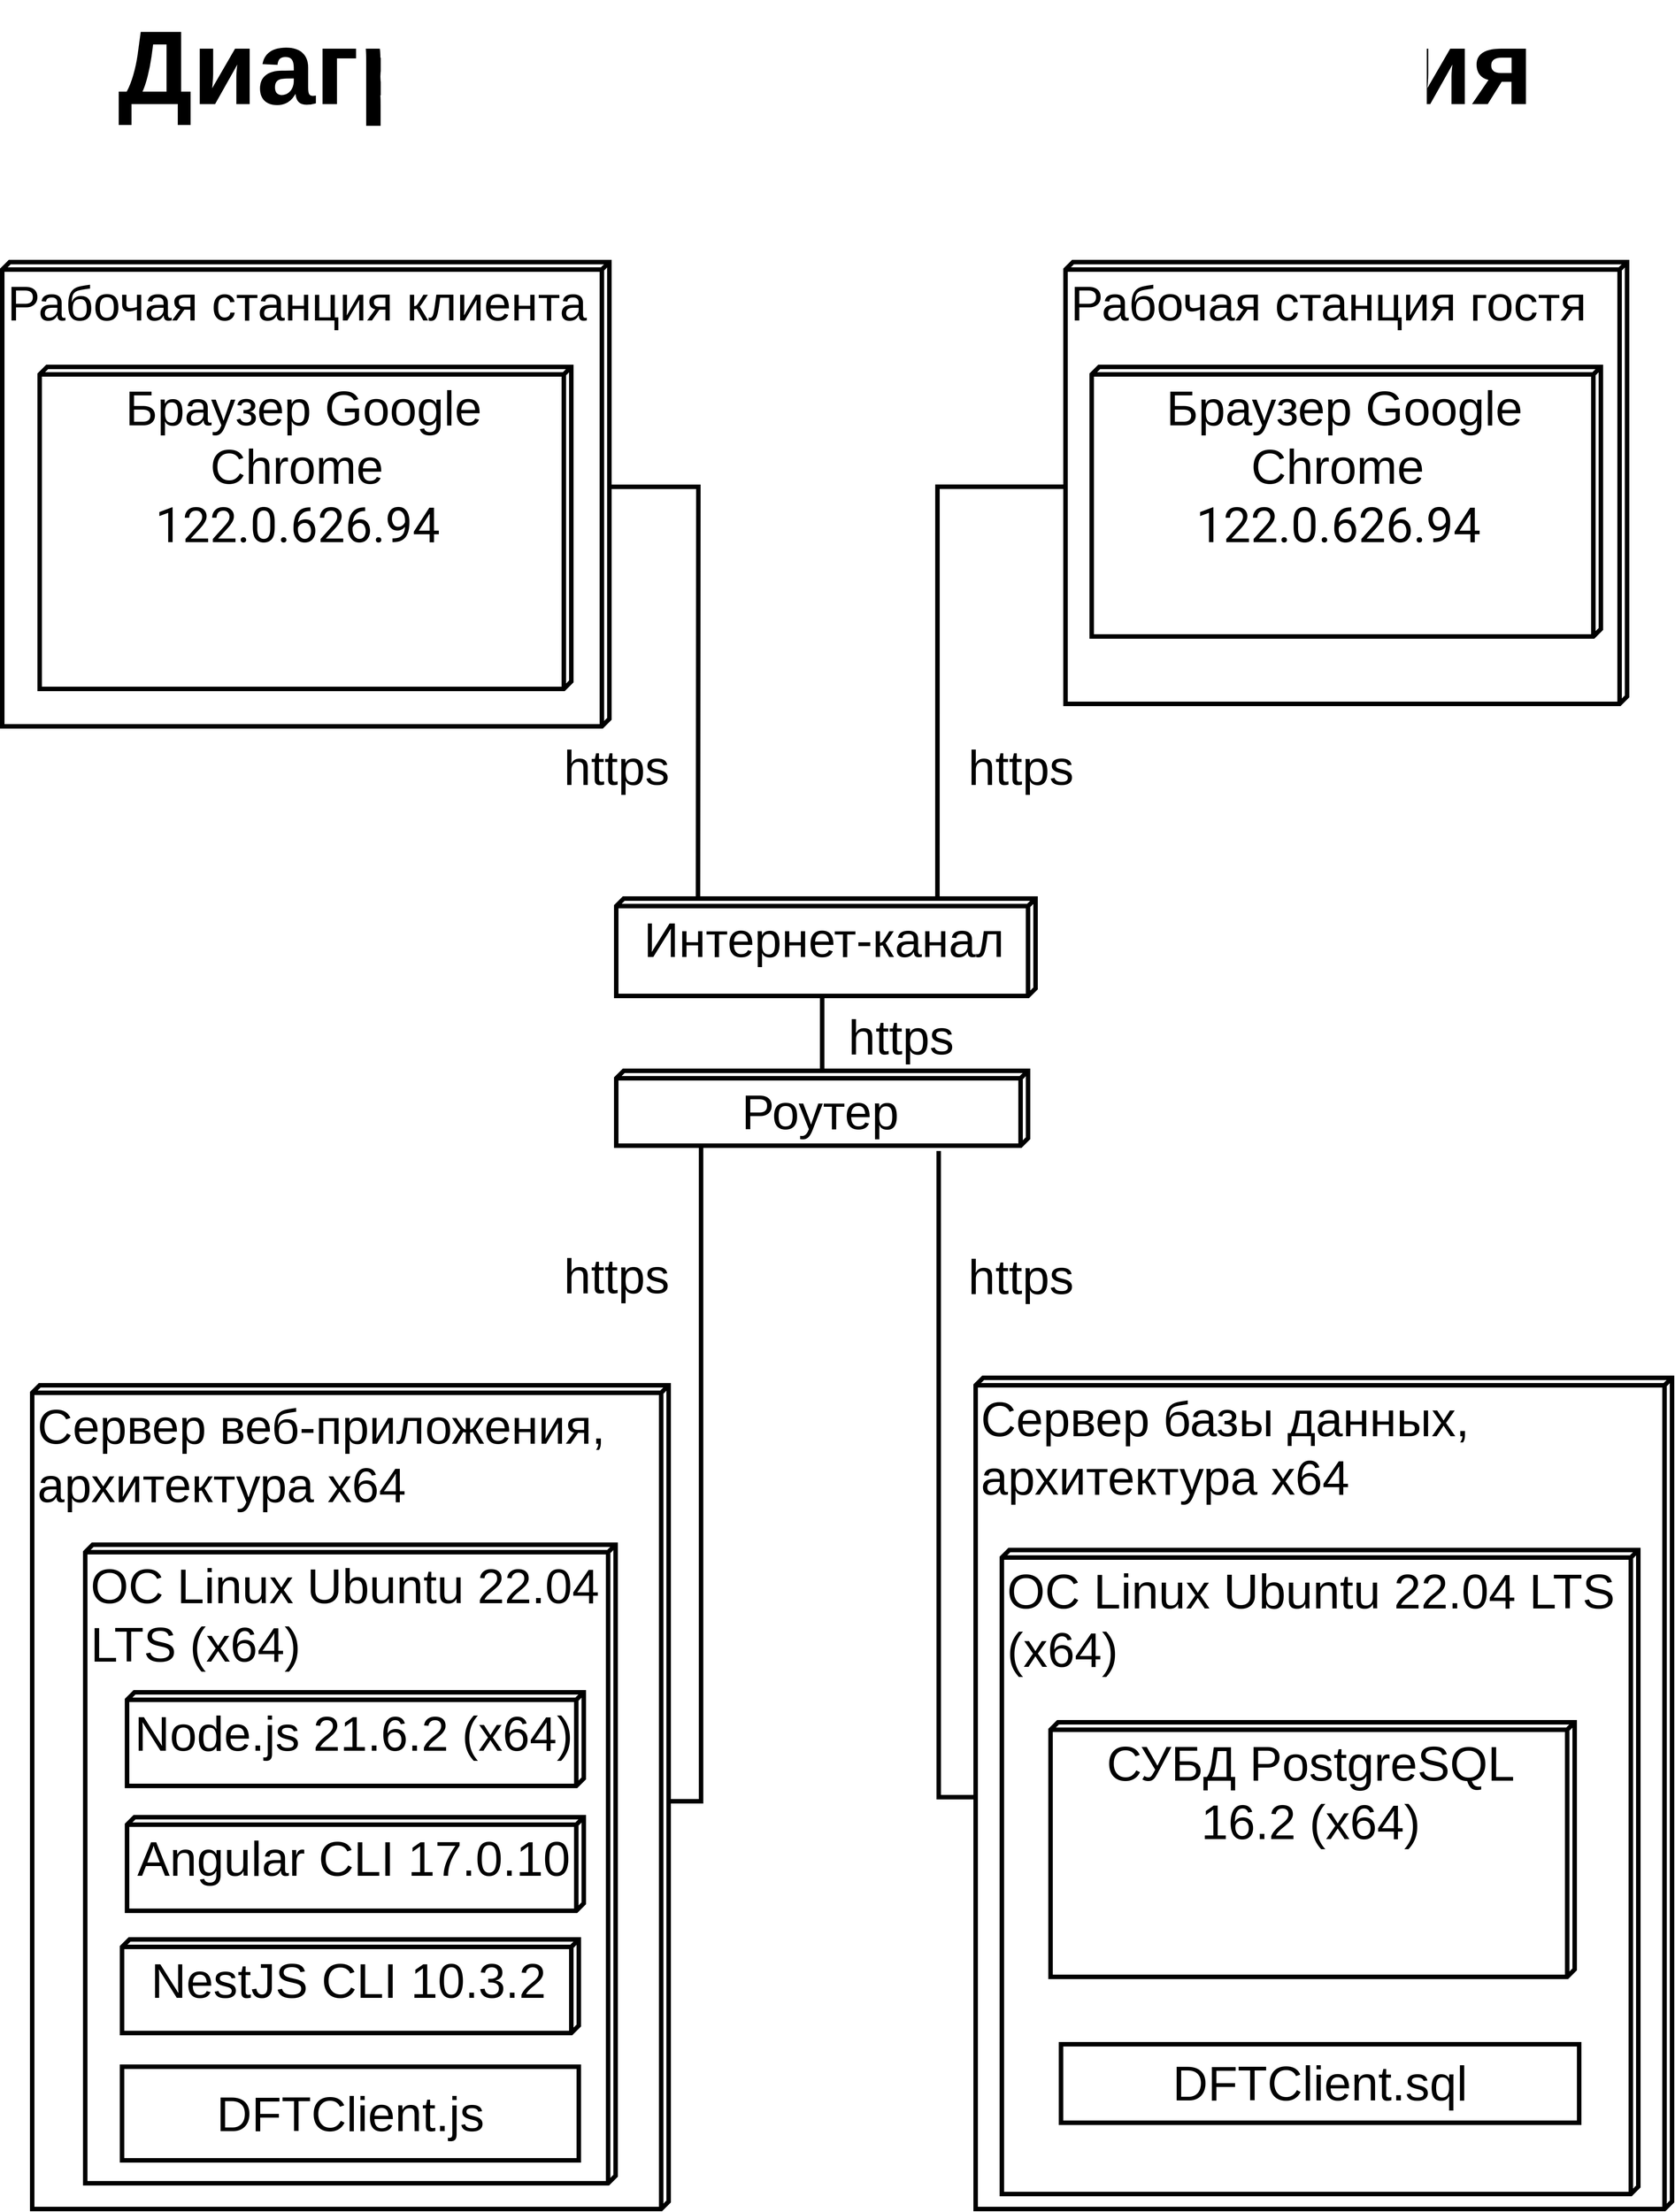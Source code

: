 <mxfile version="24.4.4" type="device">
  <diagram name="Страница — 1" id="bAj2kT3T3CtggLpthVlA">
    <mxGraphModel dx="5500" dy="2975" grid="1" gridSize="10" guides="1" tooltips="1" connect="1" arrows="1" fold="1" page="1" pageScale="1" pageWidth="2339" pageHeight="3300" math="0" shadow="0">
      <root>
        <mxCell id="0" />
        <mxCell id="1" parent="0" />
        <mxCell id="GRneu7sgbYzn7JaO3I7y-4" style="edgeStyle=orthogonalEdgeStyle;rounded=0;orthogonalLoop=1;jettySize=auto;html=1;entryX=0.001;entryY=0.805;entryDx=0;entryDy=0;entryPerimeter=0;endArrow=none;endFill=0;exitX=0.484;exitY=0;exitDx=0;exitDy=0;exitPerimeter=0;strokeWidth=6;" parent="1" source="lPqvsxxgGx5E3BAOi4hb-1" edge="1">
          <mxGeometry relative="1" as="geometry">
            <mxPoint x="999.2" y="1230.13" as="targetPoint" />
            <mxPoint x="880.83" y="681.94" as="sourcePoint" />
          </mxGeometry>
        </mxCell>
        <mxCell id="lPqvsxxgGx5E3BAOi4hb-1" value="&lt;font style=&quot;font-size: 65px;&quot;&gt;Рабочая станция клиента&lt;/font&gt;" style="verticalAlign=top;align=left;shape=cube;size=10;direction=south;fontStyle=0;html=1;boundedLbl=1;spacingLeft=5;whiteSpace=wrap;strokeWidth=6;" parent="1" vertex="1">
          <mxGeometry x="70" y="380" width="810.83" height="620" as="geometry" />
        </mxCell>
        <mxCell id="lPqvsxxgGx5E3BAOi4hb-2" value="&lt;font style=&quot;font-size: 65px;&quot;&gt;Браузер Google Chrome&amp;nbsp;&lt;/font&gt;&lt;div style=&quot;font-size: 65px;&quot;&gt;&lt;span style=&quot;font-family: Roboto, Ubuntu, Arial, sans-serif; text-align: start;&quot;&gt;&lt;font style=&quot;font-size: 65px;&quot;&gt;122.0.626.94&amp;nbsp;&lt;/font&gt;&lt;/span&gt;&lt;/div&gt;" style="verticalAlign=top;align=center;shape=cube;size=10;direction=south;html=1;boundedLbl=1;spacingLeft=5;whiteSpace=wrap;strokeWidth=6;" parent="lPqvsxxgGx5E3BAOi4hb-1" vertex="1">
          <mxGeometry width="710" height="430" relative="1" as="geometry">
            <mxPoint x="50" y="140" as="offset" />
          </mxGeometry>
        </mxCell>
        <mxCell id="lPqvsxxgGx5E3BAOi4hb-3" value="&lt;font style=&quot;font-size: 65px;&quot;&gt;Рабочая станция гостя&lt;/font&gt;" style="verticalAlign=top;align=left;shape=cube;size=10;direction=south;fontStyle=0;html=1;boundedLbl=1;spacingLeft=5;whiteSpace=wrap;strokeWidth=6;" parent="1" vertex="1">
          <mxGeometry x="1490" y="380" width="750" height="590" as="geometry" />
        </mxCell>
        <mxCell id="lPqvsxxgGx5E3BAOi4hb-4" value="&lt;font style=&quot;font-size: 65px;&quot;&gt;Браузер Google Chrome&amp;nbsp;&lt;/font&gt;&lt;div style=&quot;font-size: 65px;&quot;&gt;&lt;span style=&quot;font-family: Roboto, Ubuntu, Arial, sans-serif; text-align: start;&quot;&gt;&lt;font style=&quot;font-size: 65px;&quot;&gt;122.0.626.94&amp;nbsp;&lt;/font&gt;&lt;/span&gt;&lt;/div&gt;" style="verticalAlign=top;align=center;shape=cube;size=10;direction=south;html=1;boundedLbl=1;spacingLeft=5;whiteSpace=wrap;strokeWidth=6;" parent="lPqvsxxgGx5E3BAOi4hb-3" vertex="1">
          <mxGeometry width="680" height="360" relative="1" as="geometry">
            <mxPoint x="35" y="140" as="offset" />
          </mxGeometry>
        </mxCell>
        <mxCell id="lPqvsxxgGx5E3BAOi4hb-12" value="Роутер" style="verticalAlign=top;align=center;shape=cube;size=10;direction=south;html=1;boundedLbl=1;spacingLeft=5;whiteSpace=wrap;fontSize=65;strokeWidth=6;" parent="1" vertex="1">
          <mxGeometry x="890" y="1460" width="550" height="100" as="geometry" />
        </mxCell>
        <mxCell id="lPqvsxxgGx5E3BAOi4hb-13" value="&lt;font style=&quot;font-size: 65px;&quot;&gt;Сервер веб-приложения, архитектура x64&lt;/font&gt;" style="verticalAlign=top;align=left;shape=cube;size=10;direction=south;fontStyle=0;html=1;boundedLbl=1;spacingLeft=5;whiteSpace=wrap;strokeWidth=6;" parent="1" vertex="1">
          <mxGeometry x="110" y="1880" width="850" height="1100" as="geometry" />
        </mxCell>
        <mxCell id="lPqvsxxgGx5E3BAOi4hb-20" value="&lt;span style=&quot;text-align: center;&quot;&gt;&lt;font style=&quot;font-size: 65px;&quot;&gt;ОС Linux Ubuntu 22.04 LTS (x64)&lt;/font&gt;&lt;/span&gt;" style="verticalAlign=top;align=left;shape=cube;size=10;direction=south;fontStyle=0;html=1;boundedLbl=1;spacingLeft=5;whiteSpace=wrap;strokeWidth=6;" parent="lPqvsxxgGx5E3BAOi4hb-13" vertex="1">
          <mxGeometry x="70.833" y="212.919" width="708.333" height="852.706" as="geometry" />
        </mxCell>
        <mxCell id="lPqvsxxgGx5E3BAOi4hb-22" value="&lt;font style=&quot;font-size: 65px;&quot;&gt;Node.js 21.6.2 (x64)&lt;/font&gt;" style="verticalAlign=top;align=center;shape=cube;size=10;direction=south;html=1;boundedLbl=1;spacingLeft=5;whiteSpace=wrap;strokeWidth=6;" parent="lPqvsxxgGx5E3BAOi4hb-20" vertex="1">
          <mxGeometry x="55.82" y="197.08" width="610" height="125" as="geometry" />
        </mxCell>
        <mxCell id="lPqvsxxgGx5E3BAOi4hb-23" value="&lt;font style=&quot;font-size: 65px;&quot;&gt;Angular CLI 17.0.10&lt;/font&gt;" style="verticalAlign=top;align=center;shape=cube;size=10;direction=south;html=1;boundedLbl=1;spacingLeft=5;whiteSpace=wrap;strokeWidth=6;" parent="lPqvsxxgGx5E3BAOi4hb-20" vertex="1">
          <mxGeometry x="55.824" y="363.851" width="610" height="125" as="geometry" />
        </mxCell>
        <mxCell id="lPqvsxxgGx5E3BAOi4hb-24" value="&lt;font style=&quot;font-size: 65px;&quot;&gt;NestJS CLI 10.3.2&lt;/font&gt;" style="verticalAlign=top;align=center;shape=cube;size=10;direction=south;html=1;boundedLbl=1;spacingLeft=5;whiteSpace=wrap;strokeWidth=6;" parent="lPqvsxxgGx5E3BAOi4hb-20" vertex="1">
          <mxGeometry x="49.165" y="527.082" width="610" height="125" as="geometry" />
        </mxCell>
        <mxCell id="lPqvsxxgGx5E3BAOi4hb-40" value="&lt;font style=&quot;font-size: 65px;&quot;&gt;DFTClient.js&lt;/font&gt;" style="fontStyle=0;html=1;whiteSpace=wrap;strokeWidth=6;" parent="lPqvsxxgGx5E3BAOi4hb-20" vertex="1">
          <mxGeometry x="49.164" y="697.086" width="610" height="125" as="geometry" />
        </mxCell>
        <mxCell id="lPqvsxxgGx5E3BAOi4hb-26" value="&lt;font style=&quot;font-size: 65px;&quot;&gt;Сервер базы данных, архитектура x64&lt;/font&gt;" style="verticalAlign=top;align=left;shape=cube;size=10;direction=south;fontStyle=0;html=1;boundedLbl=1;spacingLeft=5;whiteSpace=wrap;strokeWidth=6;" parent="1" vertex="1">
          <mxGeometry x="1370" y="1870" width="930" height="1110" as="geometry" />
        </mxCell>
        <mxCell id="lPqvsxxgGx5E3BAOi4hb-35" value="&lt;span style=&quot;text-align: center;&quot;&gt;&lt;font style=&quot;font-size: 65px;&quot;&gt;ОС Linux Ubuntu 22.04 LTS (x64)&lt;/font&gt;&lt;/span&gt;" style="verticalAlign=top;align=left;shape=cube;size=10;direction=south;fontStyle=0;html=1;boundedLbl=1;spacingLeft=5;whiteSpace=wrap;strokeWidth=6;" parent="1" vertex="1">
          <mxGeometry x="1405" y="2100" width="850" height="860" as="geometry" />
        </mxCell>
        <mxCell id="lPqvsxxgGx5E3BAOi4hb-36" value="&lt;font style=&quot;font-size: 65px;&quot;&gt;СУБД PostgreSQL 16.2 (x64)&lt;/font&gt;" style="verticalAlign=top;align=center;shape=cube;size=10;direction=south;html=1;boundedLbl=1;spacingLeft=5;whiteSpace=wrap;strokeWidth=6;" parent="lPqvsxxgGx5E3BAOi4hb-35" vertex="1">
          <mxGeometry width="700" height="340" relative="1" as="geometry">
            <mxPoint x="65" y="230" as="offset" />
          </mxGeometry>
        </mxCell>
        <mxCell id="lPqvsxxgGx5E3BAOi4hb-41" value="&lt;font style=&quot;font-size: 65px;&quot;&gt;DFTClient.sql&lt;/font&gt;" style="fontStyle=0;html=1;whiteSpace=wrap;strokeWidth=6;" parent="lPqvsxxgGx5E3BAOi4hb-35" vertex="1">
          <mxGeometry x="78.989" y="659.997" width="692.016" height="104.824" as="geometry" />
        </mxCell>
        <mxCell id="1Um_xgUzPiaBfk7DwjY_-1" value="&lt;font style=&quot;font-size: 140px;&quot;&gt;&lt;b style=&quot;font-size: 140px;&quot;&gt;Диаграмма развертывания&lt;/b&gt;&lt;/font&gt;" style="text;html=1;align=center;verticalAlign=middle;resizable=0;points=[];autosize=1;strokeColor=none;fillColor=none;fontSize=140;" parent="1" vertex="1">
          <mxGeometry x="214" y="30" width="1910" height="180" as="geometry" />
        </mxCell>
        <mxCell id="lPqvsxxgGx5E3BAOi4hb-5" value="Интернет-канал" style="verticalAlign=top;align=center;shape=cube;size=10;direction=south;html=1;boundedLbl=1;spacingLeft=5;whiteSpace=wrap;fontSize=65;strokeWidth=6;" parent="1" vertex="1">
          <mxGeometry x="890" y="1230" width="560" height="130" as="geometry" />
        </mxCell>
        <mxCell id="GRneu7sgbYzn7JaO3I7y-5" style="edgeStyle=orthogonalEdgeStyle;rounded=0;orthogonalLoop=1;jettySize=auto;html=1;exitX=0;exitY=0;exitDx=300;exitDy=750;exitPerimeter=0;entryX=0.011;entryY=0.234;entryDx=0;entryDy=0;entryPerimeter=0;endArrow=none;endFill=0;strokeWidth=6;" parent="1" source="lPqvsxxgGx5E3BAOi4hb-3" target="lPqvsxxgGx5E3BAOi4hb-5" edge="1">
          <mxGeometry relative="1" as="geometry">
            <mxPoint x="1009" y="1240" as="targetPoint" />
            <mxPoint x="891" y="695" as="sourcePoint" />
          </mxGeometry>
        </mxCell>
        <mxCell id="GRneu7sgbYzn7JaO3I7y-6" style="rounded=0;orthogonalLoop=1;jettySize=auto;html=1;exitX=0;exitY=0;exitDx=130;exitDy=285;exitPerimeter=0;entryX=0;entryY=0;entryDx=0;entryDy=275;entryPerimeter=0;endArrow=none;endFill=0;strokeWidth=6;" parent="1" source="lPqvsxxgGx5E3BAOi4hb-5" target="lPqvsxxgGx5E3BAOi4hb-12" edge="1">
          <mxGeometry relative="1" as="geometry">
            <mxPoint x="1329" y="1241" as="targetPoint" />
            <mxPoint x="1500" y="690" as="sourcePoint" />
          </mxGeometry>
        </mxCell>
        <mxCell id="GRneu7sgbYzn7JaO3I7y-7" style="edgeStyle=orthogonalEdgeStyle;rounded=0;orthogonalLoop=1;jettySize=auto;html=1;entryX=0.505;entryY=0;entryDx=0;entryDy=0;entryPerimeter=0;endArrow=none;endFill=0;exitX=0.988;exitY=0.794;exitDx=0;exitDy=0;exitPerimeter=0;strokeWidth=6;" parent="1" source="lPqvsxxgGx5E3BAOi4hb-12" target="lPqvsxxgGx5E3BAOi4hb-13" edge="1">
          <mxGeometry relative="1" as="geometry">
            <mxPoint x="1038.2" y="2180.13" as="targetPoint" />
            <mxPoint x="920" y="1630" as="sourcePoint" />
          </mxGeometry>
        </mxCell>
        <mxCell id="GRneu7sgbYzn7JaO3I7y-8" style="edgeStyle=orthogonalEdgeStyle;rounded=0;orthogonalLoop=1;jettySize=auto;html=1;entryX=0;entryY=0;entryDx=560;entryDy=930;entryPerimeter=0;endArrow=none;endFill=0;exitX=1.071;exitY=0.217;exitDx=0;exitDy=0;exitPerimeter=0;strokeWidth=6;" parent="1" source="lPqvsxxgGx5E3BAOi4hb-12" target="lPqvsxxgGx5E3BAOi4hb-26" edge="1">
          <mxGeometry relative="1" as="geometry">
            <mxPoint x="970" y="2446" as="targetPoint" />
            <mxPoint x="1260" y="1610" as="sourcePoint" />
            <Array as="points">
              <mxPoint x="1321" y="2430" />
            </Array>
          </mxGeometry>
        </mxCell>
        <mxCell id="GRneu7sgbYzn7JaO3I7y-9" value="&lt;span style=&quot;font-size: 65px;&quot;&gt;https&lt;/span&gt;" style="text;html=1;align=center;verticalAlign=middle;resizable=0;points=[];autosize=1;strokeColor=none;fillColor=none;" parent="1" vertex="1">
          <mxGeometry x="810" y="1010" width="160" height="90" as="geometry" />
        </mxCell>
        <mxCell id="GRneu7sgbYzn7JaO3I7y-10" value="&lt;span style=&quot;font-size: 65px;&quot;&gt;https&lt;/span&gt;" style="text;html=1;align=center;verticalAlign=middle;resizable=0;points=[];autosize=1;strokeColor=none;fillColor=none;" parent="1" vertex="1">
          <mxGeometry x="1350" y="1010" width="160" height="90" as="geometry" />
        </mxCell>
        <mxCell id="GRneu7sgbYzn7JaO3I7y-11" value="&lt;span style=&quot;font-size: 65px;&quot;&gt;https&lt;/span&gt;" style="text;html=1;align=center;verticalAlign=middle;resizable=0;points=[];autosize=1;strokeColor=none;fillColor=none;" parent="1" vertex="1">
          <mxGeometry x="1190" y="1370" width="160" height="90" as="geometry" />
        </mxCell>
        <mxCell id="GRneu7sgbYzn7JaO3I7y-12" value="&lt;span style=&quot;font-size: 65px;&quot;&gt;https&lt;/span&gt;" style="text;html=1;align=center;verticalAlign=middle;resizable=0;points=[];autosize=1;strokeColor=none;fillColor=none;" parent="1" vertex="1">
          <mxGeometry x="810" y="1689" width="160" height="90" as="geometry" />
        </mxCell>
        <mxCell id="GRneu7sgbYzn7JaO3I7y-13" value="&lt;span style=&quot;font-size: 65px;&quot;&gt;https&lt;/span&gt;" style="text;html=1;align=center;verticalAlign=middle;resizable=0;points=[];autosize=1;strokeColor=none;fillColor=none;" parent="1" vertex="1">
          <mxGeometry x="1350" y="1690" width="160" height="90" as="geometry" />
        </mxCell>
      </root>
    </mxGraphModel>
  </diagram>
</mxfile>
